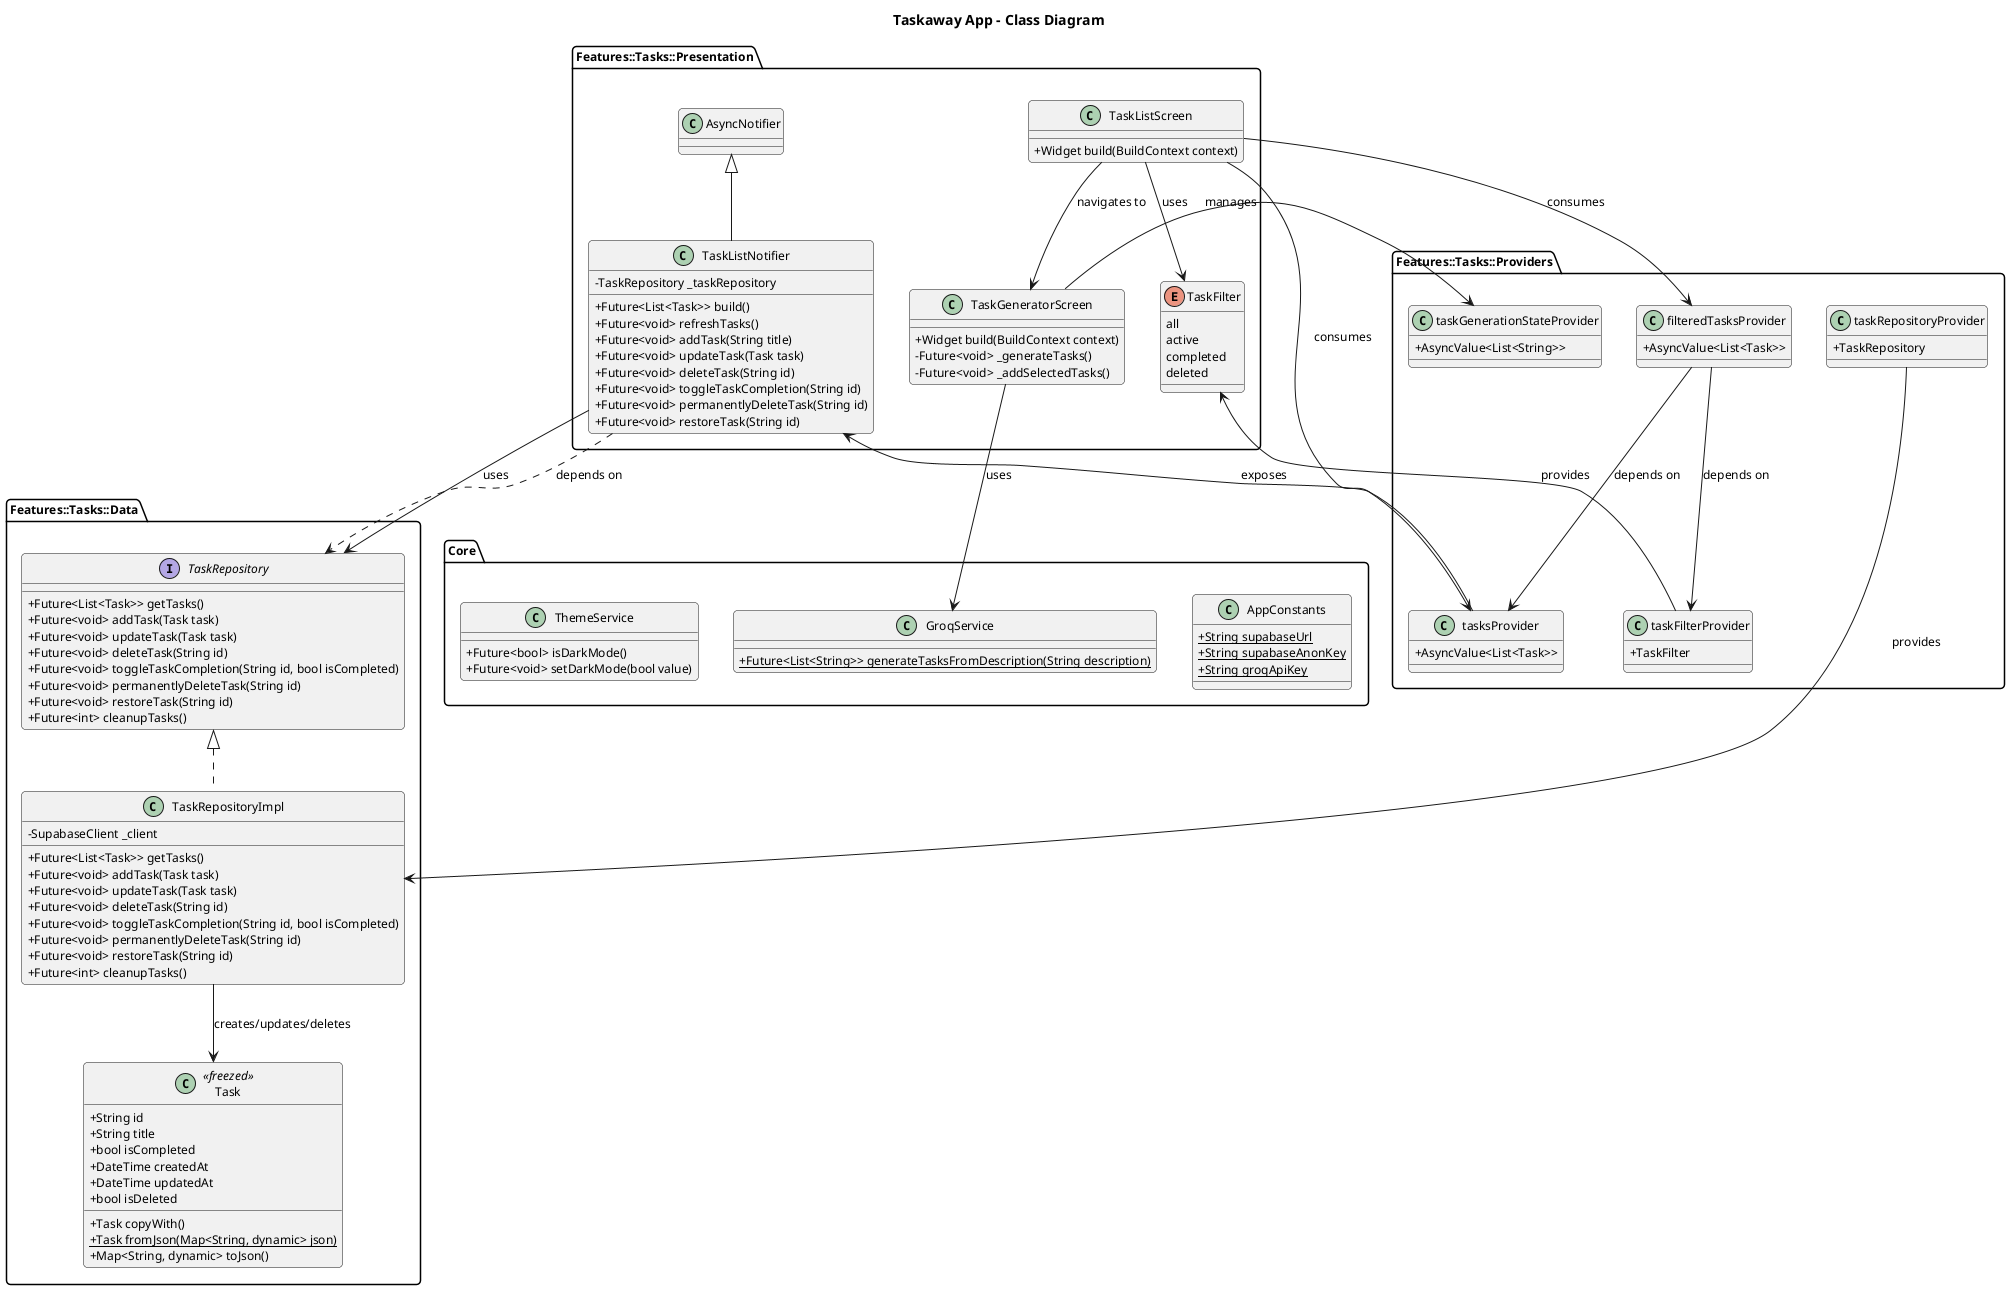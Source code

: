 @startuml TaskawayAppClassDiagram
title Taskaway App - Class Diagram

skinparam classAttributeIconSize 0
skinparam monochrome false
skinparam shadowing false
skinparam defaultFontName "Arial"
skinparam defaultFontSize 12
skinparam roundCorner 8

' Models
package "Core" {
  class AppConstants {
    + {static} String supabaseUrl
    + {static} String supabaseAnonKey
    + {static} String groqApiKey
  }
  
  class GroqService {
    + {static} Future<List<String>> generateTasksFromDescription(String description)
  }
  
  class ThemeService {
    + Future<bool> isDarkMode()
    + Future<void> setDarkMode(bool value)
  }
}

package "Features::Tasks::Data" {
  class Task <<freezed>> {
    + String id
    + String title
    + bool isCompleted
    + DateTime createdAt
    + DateTime updatedAt
    + bool isDeleted
    + Task copyWith()
    + {static} Task fromJson(Map<String, dynamic> json)
    + Map<String, dynamic> toJson()
  }
  
  interface TaskRepository {
    + Future<List<Task>> getTasks()
    + Future<void> addTask(Task task)
    + Future<void> updateTask(Task task)
    + Future<void> deleteTask(String id)
    + Future<void> toggleTaskCompletion(String id, bool isCompleted)
    + Future<void> permanentlyDeleteTask(String id)
    + Future<void> restoreTask(String id)
    + Future<int> cleanupTasks()
  }
  
  class TaskRepositoryImpl implements TaskRepository {
    - SupabaseClient _client
    + Future<List<Task>> getTasks()
    + Future<void> addTask(Task task)
    + Future<void> updateTask(Task task)
    + Future<void> deleteTask(String id)
    + Future<void> toggleTaskCompletion(String id, bool isCompleted)
    + Future<void> permanentlyDeleteTask(String id)
    + Future<void> restoreTask(String id)
    + Future<int> cleanupTasks()
  }
}

package "Features::Tasks::Presentation" {
  class TaskListNotifier extends AsyncNotifier {
    - TaskRepository _taskRepository
    + Future<List<Task>> build()
    + Future<void> refreshTasks()
    + Future<void> addTask(String title)
    + Future<void> updateTask(Task task)
    + Future<void> deleteTask(String id)
    + Future<void> toggleTaskCompletion(String id)
    + Future<void> permanentlyDeleteTask(String id)
    + Future<void> restoreTask(String id)
  }
  
  class TaskListScreen {
    + Widget build(BuildContext context)
  }
  
  class TaskGeneratorScreen {
    + Widget build(BuildContext context)
    - Future<void> _generateTasks()
    - Future<void> _addSelectedTasks()
  }
  
  enum TaskFilter {
    all
    active
    completed
    deleted
  }
}

' Providers
package "Features::Tasks::Providers" {
  class "tasksProvider" as tasksProvider {
    + AsyncValue<List<Task>>
  }
  
  class "filteredTasksProvider" as filteredTasksProvider {
    + AsyncValue<List<Task>>
  }
  
  class "taskFilterProvider" as taskFilterProvider {
    + TaskFilter
  }
  
  class "taskGenerationStateProvider" as taskGenerationStateProvider {
    + AsyncValue<List<String>>
  }
  
  class "taskRepositoryProvider" as taskRepositoryProvider {
    + TaskRepository
  }
}

' Relationships
TaskRepositoryImpl --> Task : creates/updates/deletes
TaskListNotifier --> TaskRepository : uses
TaskListScreen --> tasksProvider : consumes
TaskListScreen --> filteredTasksProvider : consumes
TaskListScreen --> TaskFilter : uses
TaskListScreen --> TaskGeneratorScreen : navigates to
TaskGeneratorScreen --> GroqService : uses
TaskGeneratorScreen --> taskGenerationStateProvider : manages
taskFilterProvider --> TaskFilter : provides
filteredTasksProvider --> tasksProvider : depends on
filteredTasksProvider --> taskFilterProvider : depends on
tasksProvider --> TaskListNotifier : exposes
taskRepositoryProvider --> TaskRepositoryImpl : provides
TaskListNotifier ..> TaskRepository : depends on
@enduml
